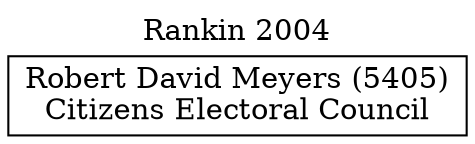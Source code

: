// House preference flow
digraph "Robert David Meyers (5405)_Rankin_2004" {
	graph [label="Rankin 2004" labelloc=t mclimit=10]
	node [shape=box]
	"Robert David Meyers (5405)" [label="Robert David Meyers (5405)
Citizens Electoral Council"]
}
